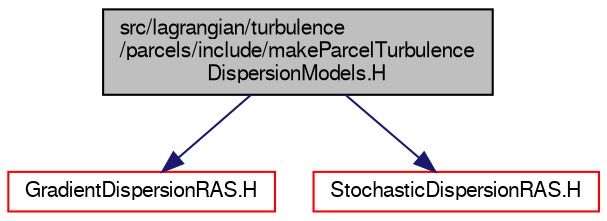 digraph "src/lagrangian/turbulence/parcels/include/makeParcelTurbulenceDispersionModels.H"
{
  bgcolor="transparent";
  edge [fontname="FreeSans",fontsize="10",labelfontname="FreeSans",labelfontsize="10"];
  node [fontname="FreeSans",fontsize="10",shape=record];
  Node1 [label="src/lagrangian/turbulence\l/parcels/include/makeParcelTurbulence\lDispersionModels.H",height=0.2,width=0.4,color="black", fillcolor="grey75", style="filled" fontcolor="black"];
  Node1 -> Node2 [color="midnightblue",fontsize="10",style="solid",fontname="FreeSans"];
  Node2 [label="GradientDispersionRAS.H",height=0.2,width=0.4,color="red",URL="$a06567.html"];
  Node1 -> Node3 [color="midnightblue",fontsize="10",style="solid",fontname="FreeSans"];
  Node3 [label="StochasticDispersionRAS.H",height=0.2,width=0.4,color="red",URL="$a06569.html"];
}
